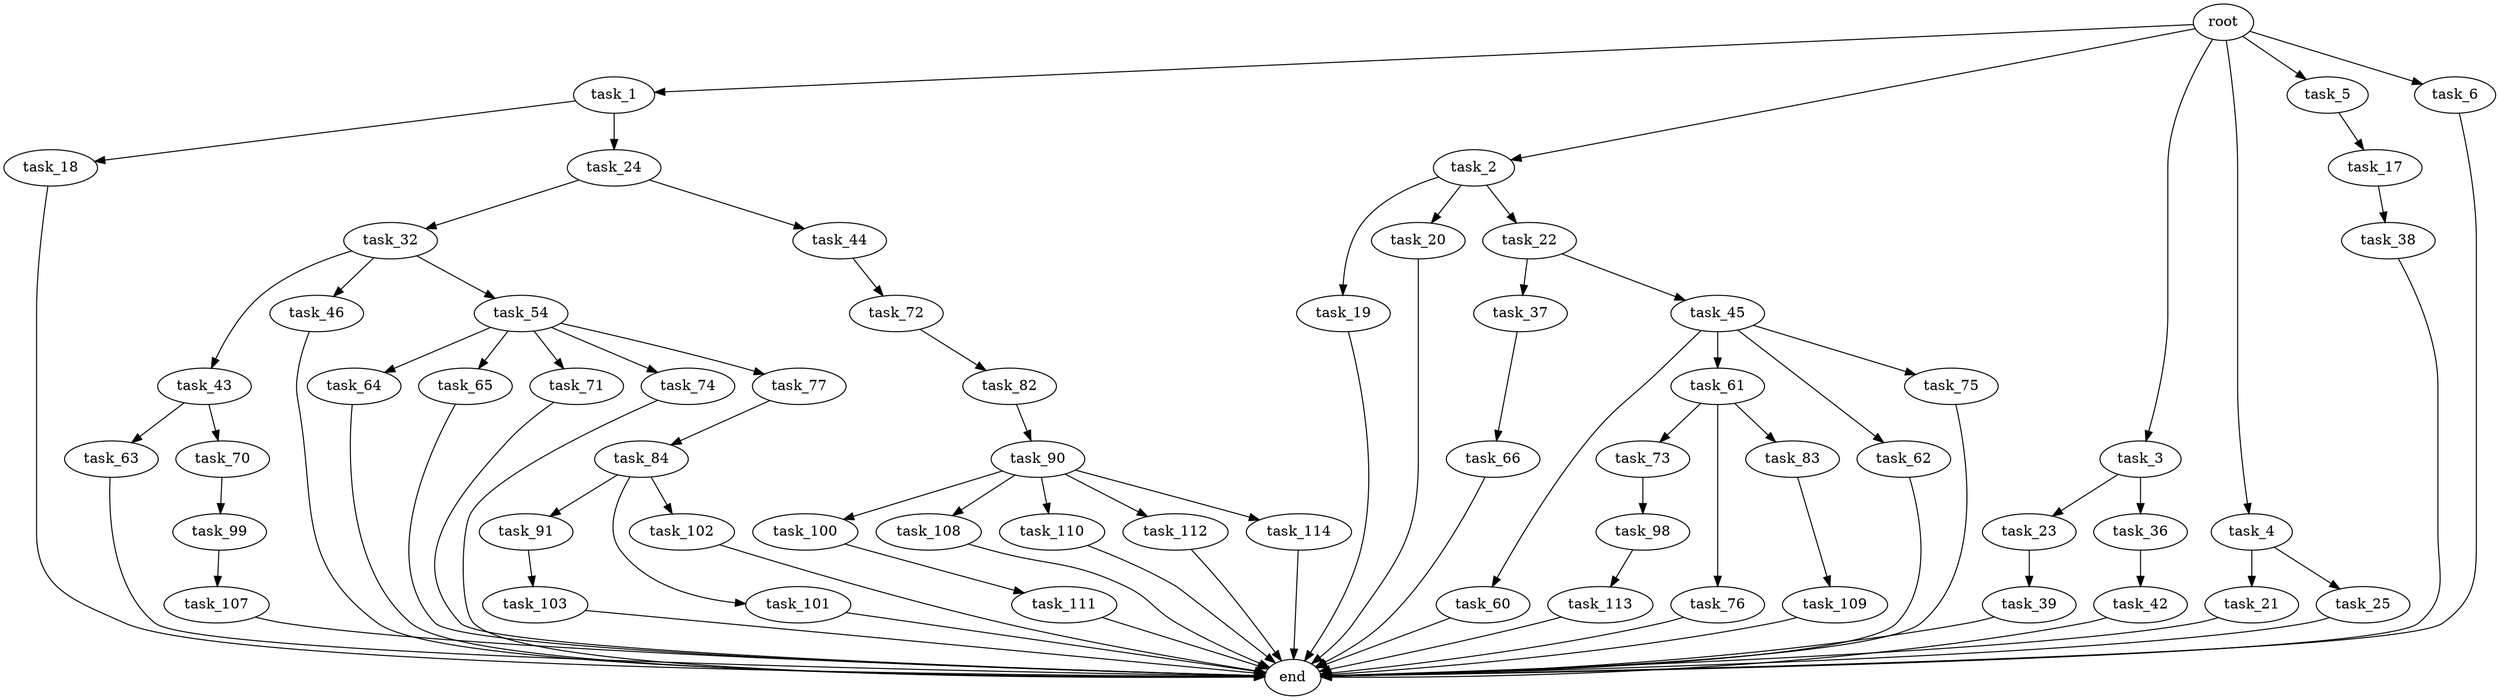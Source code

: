 digraph G {
  root [size="0.000000"];
  task_1 [size="1315519750.000000"];
  task_2 [size="549755813888.000000"];
  task_3 [size="1073741824000.000000"];
  task_4 [size="231928233984.000000"];
  task_5 [size="549755813888.000000"];
  task_6 [size="10345243068.000000"];
  task_17 [size="1073741824000.000000"];
  task_18 [size="5521228109.000000"];
  task_19 [size="617390145880.000000"];
  task_20 [size="5860979747.000000"];
  task_21 [size="549755813888.000000"];
  task_22 [size="68719476736.000000"];
  task_23 [size="782757789696.000000"];
  task_24 [size="782757789696.000000"];
  task_25 [size="225637003108.000000"];
  task_32 [size="49004504520.000000"];
  task_36 [size="68719476736.000000"];
  task_37 [size="12032621831.000000"];
  task_38 [size="633427561085.000000"];
  task_39 [size="682965268775.000000"];
  task_42 [size="1911023474.000000"];
  task_43 [size="1770576119.000000"];
  task_44 [size="18918467499.000000"];
  task_45 [size="1058588308925.000000"];
  task_46 [size="283397169397.000000"];
  task_54 [size="68719476736.000000"];
  task_60 [size="368293445632.000000"];
  task_61 [size="8589934592.000000"];
  task_62 [size="231928233984.000000"];
  task_63 [size="231928233984.000000"];
  task_64 [size="391435576698.000000"];
  task_65 [size="187520006687.000000"];
  task_66 [size="31387140350.000000"];
  task_70 [size="368293445632.000000"];
  task_71 [size="346096802004.000000"];
  task_72 [size="134217728000.000000"];
  task_73 [size="549755813888.000000"];
  task_74 [size="27165807372.000000"];
  task_75 [size="549755813888.000000"];
  task_76 [size="28991029248.000000"];
  task_77 [size="782757789696.000000"];
  task_82 [size="13005269557.000000"];
  task_83 [size="157699015734.000000"];
  task_84 [size="68719476736.000000"];
  task_90 [size="1126464710804.000000"];
  task_91 [size="8589934592.000000"];
  task_98 [size="782757789696.000000"];
  task_99 [size="1276063423.000000"];
  task_100 [size="193584124771.000000"];
  task_101 [size="188859440343.000000"];
  task_102 [size="68719476736.000000"];
  task_103 [size="1677764414.000000"];
  task_107 [size="549755813888.000000"];
  task_108 [size="9851299804.000000"];
  task_109 [size="27840516154.000000"];
  task_110 [size="2016575757.000000"];
  task_111 [size="8589934592.000000"];
  task_112 [size="43347083391.000000"];
  task_113 [size="4577205030.000000"];
  task_114 [size="651670879608.000000"];
  end [size="0.000000"];

  root -> task_1 [size="1.000000"];
  root -> task_2 [size="1.000000"];
  root -> task_3 [size="1.000000"];
  root -> task_4 [size="1.000000"];
  root -> task_5 [size="1.000000"];
  root -> task_6 [size="1.000000"];
  task_1 -> task_18 [size="33554432.000000"];
  task_1 -> task_24 [size="33554432.000000"];
  task_2 -> task_19 [size="536870912.000000"];
  task_2 -> task_20 [size="536870912.000000"];
  task_2 -> task_22 [size="536870912.000000"];
  task_3 -> task_23 [size="838860800.000000"];
  task_3 -> task_36 [size="838860800.000000"];
  task_4 -> task_21 [size="301989888.000000"];
  task_4 -> task_25 [size="301989888.000000"];
  task_5 -> task_17 [size="536870912.000000"];
  task_6 -> end [size="1.000000"];
  task_17 -> task_38 [size="838860800.000000"];
  task_18 -> end [size="1.000000"];
  task_19 -> end [size="1.000000"];
  task_20 -> end [size="1.000000"];
  task_21 -> end [size="1.000000"];
  task_22 -> task_37 [size="134217728.000000"];
  task_22 -> task_45 [size="134217728.000000"];
  task_23 -> task_39 [size="679477248.000000"];
  task_24 -> task_32 [size="679477248.000000"];
  task_24 -> task_44 [size="679477248.000000"];
  task_25 -> end [size="1.000000"];
  task_32 -> task_43 [size="134217728.000000"];
  task_32 -> task_46 [size="134217728.000000"];
  task_32 -> task_54 [size="134217728.000000"];
  task_36 -> task_42 [size="134217728.000000"];
  task_37 -> task_66 [size="536870912.000000"];
  task_38 -> end [size="1.000000"];
  task_39 -> end [size="1.000000"];
  task_42 -> end [size="1.000000"];
  task_43 -> task_63 [size="134217728.000000"];
  task_43 -> task_70 [size="134217728.000000"];
  task_44 -> task_72 [size="411041792.000000"];
  task_45 -> task_60 [size="838860800.000000"];
  task_45 -> task_61 [size="838860800.000000"];
  task_45 -> task_62 [size="838860800.000000"];
  task_45 -> task_75 [size="838860800.000000"];
  task_46 -> end [size="1.000000"];
  task_54 -> task_64 [size="134217728.000000"];
  task_54 -> task_65 [size="134217728.000000"];
  task_54 -> task_71 [size="134217728.000000"];
  task_54 -> task_74 [size="134217728.000000"];
  task_54 -> task_77 [size="134217728.000000"];
  task_60 -> end [size="1.000000"];
  task_61 -> task_73 [size="33554432.000000"];
  task_61 -> task_76 [size="33554432.000000"];
  task_61 -> task_83 [size="33554432.000000"];
  task_62 -> end [size="1.000000"];
  task_63 -> end [size="1.000000"];
  task_64 -> end [size="1.000000"];
  task_65 -> end [size="1.000000"];
  task_66 -> end [size="1.000000"];
  task_70 -> task_99 [size="411041792.000000"];
  task_71 -> end [size="1.000000"];
  task_72 -> task_82 [size="209715200.000000"];
  task_73 -> task_98 [size="536870912.000000"];
  task_74 -> end [size="1.000000"];
  task_75 -> end [size="1.000000"];
  task_76 -> end [size="1.000000"];
  task_77 -> task_84 [size="679477248.000000"];
  task_82 -> task_90 [size="33554432.000000"];
  task_83 -> task_109 [size="209715200.000000"];
  task_84 -> task_91 [size="134217728.000000"];
  task_84 -> task_101 [size="134217728.000000"];
  task_84 -> task_102 [size="134217728.000000"];
  task_90 -> task_100 [size="679477248.000000"];
  task_90 -> task_108 [size="679477248.000000"];
  task_90 -> task_110 [size="679477248.000000"];
  task_90 -> task_112 [size="679477248.000000"];
  task_90 -> task_114 [size="679477248.000000"];
  task_91 -> task_103 [size="33554432.000000"];
  task_98 -> task_113 [size="679477248.000000"];
  task_99 -> task_107 [size="75497472.000000"];
  task_100 -> task_111 [size="411041792.000000"];
  task_101 -> end [size="1.000000"];
  task_102 -> end [size="1.000000"];
  task_103 -> end [size="1.000000"];
  task_107 -> end [size="1.000000"];
  task_108 -> end [size="1.000000"];
  task_109 -> end [size="1.000000"];
  task_110 -> end [size="1.000000"];
  task_111 -> end [size="1.000000"];
  task_112 -> end [size="1.000000"];
  task_113 -> end [size="1.000000"];
  task_114 -> end [size="1.000000"];
}
